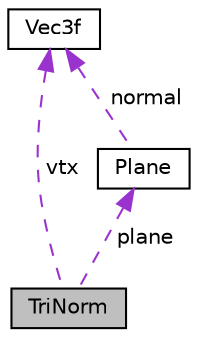 digraph "TriNorm"
{
 // LATEX_PDF_SIZE
  edge [fontname="Helvetica",fontsize="10",labelfontname="Helvetica",labelfontsize="10"];
  node [fontname="Helvetica",fontsize="10",shape=record];
  Node1 [label="TriNorm",height=0.2,width=0.4,color="black", fillcolor="grey75", style="filled", fontcolor="black",tooltip=" "];
  Node2 -> Node1 [dir="back",color="darkorchid3",fontsize="10",style="dashed",label=" plane" ,fontname="Helvetica"];
  Node2 [label="Plane",height=0.2,width=0.4,color="black", fillcolor="white", style="filled",URL="$d6/d13/structPlane.html",tooltip=" "];
  Node3 -> Node2 [dir="back",color="darkorchid3",fontsize="10",style="dashed",label=" normal" ,fontname="Helvetica"];
  Node3 [label="Vec3f",height=0.2,width=0.4,color="black", fillcolor="white", style="filled",URL="$d0/dc7/structVec3f.html",tooltip=" "];
  Node3 -> Node1 [dir="back",color="darkorchid3",fontsize="10",style="dashed",label=" vtx" ,fontname="Helvetica"];
}
